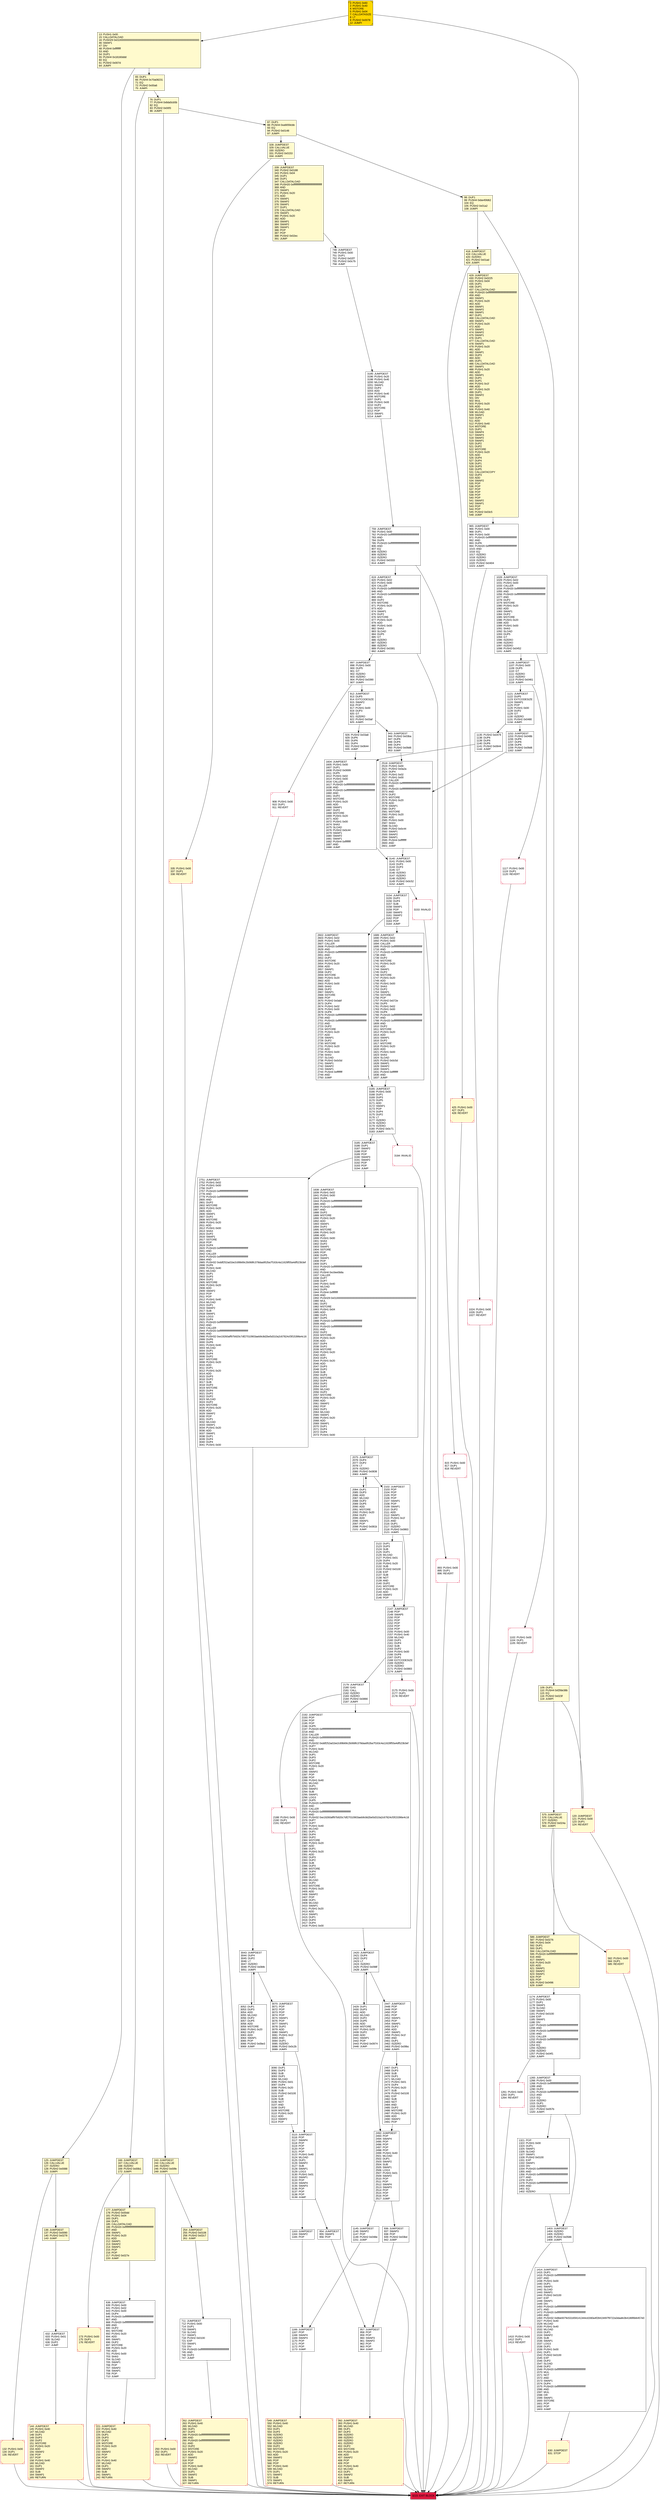 digraph G {
bgcolor=transparent rankdir=UD;
node [shape=box style=filled color=black fillcolor=white fontname=arial fontcolor=black];
957 [label="957: JUMPDEST\l958: POP\l959: POP\l960: SWAP3\l961: SWAP2\l962: POP\l963: POP\l964: JUMP\l" ];
425 [label="425: PUSH1 0x00\l427: DUP1\l428: REVERT\l" fillcolor=lemonchiffon shape=Msquare color=crimson ];
3070 [label="3070: JUMPDEST\l3071: POP\l3072: POP\l3073: POP\l3074: POP\l3075: SWAP1\l3076: POP\l3077: SWAP1\l3078: DUP2\l3079: ADD\l3080: SWAP1\l3081: PUSH1 0x1f\l3083: AND\l3084: DUP1\l3085: ISZERO\l3086: PUSH2 0x0c2b\l3089: JUMPI\l" ];
3052 [label="3052: DUP1\l3053: DUP3\l3054: ADD\l3055: MLOAD\l3056: DUP2\l3057: DUP5\l3058: ADD\l3059: MSTORE\l3060: PUSH1 0x20\l3062: DUP2\l3063: ADD\l3064: SWAP1\l3065: POP\l3066: PUSH2 0x0be3\l3069: JUMP\l" ];
173 [label="173: PUSH1 0x00\l175: DUP1\l176: REVERT\l" fillcolor=lemonchiffon shape=Msquare color=crimson ];
549 [label="549: JUMPDEST\l550: PUSH1 0x40\l552: MLOAD\l553: DUP1\l554: DUP3\l555: ISZERO\l556: ISZERO\l557: ISZERO\l558: ISZERO\l559: DUP2\l560: MSTORE\l561: PUSH1 0x20\l563: ADD\l564: SWAP2\l565: POP\l566: POP\l567: PUSH1 0x40\l569: MLOAD\l570: DUP1\l571: SWAP2\l572: SUB\l573: SWAP1\l574: RETURN\l" fillcolor=lemonchiffon shape=Msquare color=crimson ];
3090 [label="3090: DUP1\l3091: DUP3\l3092: SUB\l3093: DUP1\l3094: MLOAD\l3095: PUSH1 0x01\l3097: DUP4\l3098: PUSH1 0x20\l3100: SUB\l3101: PUSH2 0x0100\l3104: EXP\l3105: SUB\l3106: NOT\l3107: AND\l3108: DUP2\l3109: MSTORE\l3110: PUSH1 0x20\l3112: ADD\l3113: SWAP2\l3114: POP\l" ];
819 [label="819: JUMPDEST\l820: PUSH1 0x02\l822: PUSH1 0x00\l824: CALLER\l825: PUSH20 0xffffffffffffffffffffffffffffffffffffffff\l846: AND\l847: PUSH20 0xffffffffffffffffffffffffffffffffffffffff\l868: AND\l869: DUP2\l870: MSTORE\l871: PUSH1 0x20\l873: ADD\l874: SWAP1\l875: DUP2\l876: MSTORE\l877: PUSH1 0x20\l879: ADD\l880: PUSH1 0x00\l882: SHA3\l883: SLOAD\l884: DUP5\l885: GT\l886: ISZERO\l887: ISZERO\l888: ISZERO\l889: PUSH2 0x0381\l892: JUMPI\l" ];
897 [label="897: JUMPDEST\l898: PUSH1 0x00\l900: DUP5\l901: GT\l902: ISZERO\l903: ISZERO\l904: PUSH2 0x0390\l907: JUMPI\l" ];
3185 [label="3185: JUMPDEST\l3186: DUP1\l3187: SWAP2\l3188: POP\l3189: POP\l3190: SWAP3\l3191: SWAP2\l3192: POP\l3193: POP\l3194: JUMP\l" ];
2447 [label="2447: JUMPDEST\l2448: POP\l2449: POP\l2450: POP\l2451: POP\l2452: SWAP1\l2453: POP\l2454: SWAP1\l2455: DUP2\l2456: ADD\l2457: SWAP1\l2458: PUSH1 0x1f\l2460: AND\l2461: DUP1\l2462: ISZERO\l2463: PUSH2 0x09bc\l2466: JUMPI\l" ];
2602 [label="2602: JUMPDEST\l2603: PUSH1 0x02\l2605: PUSH1 0x00\l2607: CALLER\l2608: PUSH20 0xffffffffffffffffffffffffffffffffffffffff\l2629: AND\l2630: PUSH20 0xffffffffffffffffffffffffffffffffffffffff\l2651: AND\l2652: DUP2\l2653: MSTORE\l2654: PUSH1 0x20\l2656: ADD\l2657: SWAP1\l2658: DUP2\l2659: MSTORE\l2660: PUSH1 0x20\l2662: ADD\l2663: PUSH1 0x00\l2665: SHA3\l2666: DUP2\l2667: SWAP1\l2668: SSTORE\l2669: POP\l2670: PUSH2 0x0abf\l2673: DUP4\l2674: PUSH1 0x02\l2676: PUSH1 0x00\l2678: DUP8\l2679: PUSH20 0xffffffffffffffffffffffffffffffffffffffff\l2700: AND\l2701: PUSH20 0xffffffffffffffffffffffffffffffffffffffff\l2722: AND\l2723: DUP2\l2724: MSTORE\l2725: PUSH1 0x20\l2727: ADD\l2728: SWAP1\l2729: DUP2\l2730: MSTORE\l2731: PUSH1 0x20\l2733: ADD\l2734: PUSH1 0x00\l2736: SHA3\l2737: SLOAD\l2738: PUSH2 0x0c5d\l2741: SWAP1\l2742: SWAP2\l2743: SWAP1\l2744: PUSH4 0xffffffff\l2749: AND\l2750: JUMP\l" ];
144 [label="144: JUMPDEST\l145: PUSH1 0x40\l147: MLOAD\l148: DUP1\l149: DUP3\l150: DUP2\l151: MSTORE\l152: PUSH1 0x20\l154: ADD\l155: SWAP2\l156: POP\l157: POP\l158: PUSH1 0x40\l160: MLOAD\l161: DUP1\l162: SWAP2\l163: SUB\l164: SWAP1\l165: RETURN\l" fillcolor=lemonchiffon shape=Msquare color=crimson ];
1410 [label="1410: PUSH1 0x00\l1412: DUP1\l1413: REVERT\l" shape=Msquare color=crimson ];
132 [label="132: PUSH1 0x00\l134: DUP1\l135: REVERT\l" fillcolor=lemonchiffon shape=Msquare color=crimson ];
166 [label="166: JUMPDEST\l167: CALLVALUE\l168: ISZERO\l169: PUSH2 0x00b1\l172: JUMPI\l" fillcolor=lemonchiffon ];
1321 [label="1321: POP\l1322: PUSH1 0x00\l1324: DUP1\l1325: SWAP1\l1326: SLOAD\l1327: SWAP1\l1328: PUSH2 0x0100\l1331: EXP\l1332: SWAP1\l1333: DIV\l1334: PUSH20 0xffffffffffffffffffffffffffffffffffffffff\l1355: AND\l1356: PUSH20 0xffffffffffffffffffffffffffffffffffffffff\l1377: AND\l1378: DUP2\l1379: PUSH20 0xffffffffffffffffffffffffffffffffffffffff\l1400: AND\l1401: EQ\l1402: ISZERO\l" ];
908 [label="908: PUSH1 0x00\l910: DUP1\l911: REVERT\l" shape=Msquare color=crimson ];
2188 [label="2188: PUSH1 0x00\l2190: DUP1\l2191: REVERT\l" shape=Msquare color=crimson ];
632 [label="632: JUMPDEST\l633: PUSH1 0x01\l635: SLOAD\l636: DUP2\l637: JUMP\l" ];
3195 [label="3195: JUMPDEST\l3196: PUSH1 0x20\l3198: PUSH1 0x40\l3200: MLOAD\l3201: SWAP1\l3202: DUP2\l3203: ADD\l3204: PUSH1 0x40\l3206: MSTORE\l3207: DUP1\l3208: PUSH1 0x00\l3210: DUP2\l3211: MSTORE\l3212: POP\l3213: SWAP1\l3214: JUMP\l" ];
243 [label="243: JUMPDEST\l244: CALLVALUE\l245: ISZERO\l246: PUSH2 0x00fe\l249: JUMPI\l" fillcolor=lemonchiffon ];
1135 [label="1135: PUSH2 0x0479\l1138: DUP6\l1139: DUP6\l1140: DUP6\l1141: PUSH2 0x0644\l1144: JUMP\l" ];
1166 [label="1166: JUMPDEST\l1167: POP\l1168: SWAP4\l1169: SWAP3\l1170: POP\l1171: POP\l1172: POP\l1173: JUMP\l" ];
936 [label="936: JUMPDEST\l937: SWAP3\l938: POP\l939: PUSH2 0x03bd\l942: JUMP\l" ];
2122 [label="2122: DUP1\l2123: DUP3\l2124: SUB\l2125: DUP1\l2126: MLOAD\l2127: PUSH1 0x01\l2129: DUP4\l2130: PUSH1 0x20\l2132: SUB\l2133: PUSH2 0x0100\l2136: EXP\l2137: SUB\l2138: NOT\l2139: AND\l2140: DUP2\l2141: MSTORE\l2142: PUSH1 0x20\l2144: ADD\l2145: SWAP2\l2146: POP\l" ];
1174 [label="1174: JUMPDEST\l1175: PUSH1 0x00\l1177: DUP1\l1178: SWAP1\l1179: SLOAD\l1180: SWAP1\l1181: PUSH2 0x0100\l1184: EXP\l1185: SWAP1\l1186: DIV\l1187: PUSH20 0xffffffffffffffffffffffffffffffffffffffff\l1208: AND\l1209: PUSH20 0xffffffffffffffffffffffffffffffffffffffff\l1230: AND\l1231: CALLER\l1232: PUSH20 0xffffffffffffffffffffffffffffffffffffffff\l1253: AND\l1254: EQ\l1255: ISZERO\l1256: ISZERO\l1257: PUSH2 0x04f1\l1260: JUMPI\l" ];
1261 [label="1261: PUSH1 0x00\l1263: DUP1\l1264: REVERT\l" shape=Msquare color=crimson ];
418 [label="418: JUMPDEST\l419: CALLVALUE\l420: ISZERO\l421: PUSH2 0x01ad\l424: JUMPI\l" fillcolor=lemonchiffon ];
262 [label="262: JUMPDEST\l263: PUSH1 0x40\l265: MLOAD\l266: DUP1\l267: DUP3\l268: PUSH20 0xffffffffffffffffffffffffffffffffffffffff\l289: AND\l290: PUSH20 0xffffffffffffffffffffffffffffffffffffffff\l311: AND\l312: DUP2\l313: MSTORE\l314: PUSH1 0x20\l316: ADD\l317: SWAP2\l318: POP\l319: POP\l320: PUSH1 0x40\l322: MLOAD\l323: DUP1\l324: SWAP2\l325: SUB\l326: SWAP1\l327: RETURN\l" fillcolor=lemonchiffon shape=Msquare color=crimson ];
429 [label="429: JUMPDEST\l430: PUSH2 0x0225\l433: PUSH1 0x04\l435: DUP1\l436: DUP1\l437: CALLDATALOAD\l438: PUSH20 0xffffffffffffffffffffffffffffffffffffffff\l459: AND\l460: SWAP1\l461: PUSH1 0x20\l463: ADD\l464: SWAP1\l465: SWAP2\l466: SWAP1\l467: DUP1\l468: CALLDATALOAD\l469: SWAP1\l470: PUSH1 0x20\l472: ADD\l473: SWAP1\l474: SWAP2\l475: SWAP1\l476: DUP1\l477: CALLDATALOAD\l478: SWAP1\l479: PUSH1 0x20\l481: ADD\l482: SWAP1\l483: DUP3\l484: ADD\l485: DUP1\l486: CALLDATALOAD\l487: SWAP1\l488: PUSH1 0x20\l490: ADD\l491: SWAP1\l492: DUP1\l493: DUP1\l494: PUSH1 0x1f\l496: ADD\l497: PUSH1 0x20\l499: DUP1\l500: SWAP2\l501: DIV\l502: MUL\l503: PUSH1 0x20\l505: ADD\l506: PUSH1 0x40\l508: MLOAD\l509: SWAP1\l510: DUP2\l511: ADD\l512: PUSH1 0x40\l514: MSTORE\l515: DUP1\l516: SWAP4\l517: SWAP3\l518: SWAP2\l519: SWAP1\l520: DUP2\l521: DUP2\l522: MSTORE\l523: PUSH1 0x20\l525: ADD\l526: DUP4\l527: DUP4\l528: DUP1\l529: DUP3\l530: DUP5\l531: CALLDATACOPY\l532: DUP3\l533: ADD\l534: SWAP2\l535: POP\l536: POP\l537: POP\l538: POP\l539: POP\l540: POP\l541: SWAP2\l542: SWAP1\l543: POP\l544: POP\l545: PUSH2 0x03c5\l548: JUMP\l" fillcolor=lemonchiffon ];
136 [label="136: JUMPDEST\l137: PUSH2 0x0090\l140: PUSH2 0x0278\l143: JUMP\l" fillcolor=lemonchiffon ];
575 [label="575: JUMPDEST\l576: CALLVALUE\l577: ISZERO\l578: PUSH2 0x024a\l581: JUMPI\l" fillcolor=lemonchiffon ];
250 [label="250: PUSH1 0x00\l252: DUP1\l253: REVERT\l" fillcolor=lemonchiffon shape=Msquare color=crimson ];
254 [label="254: JUMPDEST\l255: PUSH2 0x0106\l258: PUSH2 0x02c7\l261: JUMP\l" fillcolor=lemonchiffon ];
926 [label="926: PUSH2 0x03a8\l929: DUP6\l930: DUP6\l931: DUP4\l932: PUSH2 0x0644\l935: JUMP\l" ];
2084 [label="2084: DUP1\l2085: DUP3\l2086: ADD\l2087: MLOAD\l2088: DUP2\l2089: DUP5\l2090: ADD\l2091: MSTORE\l2092: PUSH1 0x20\l2094: DUP2\l2095: ADD\l2096: SWAP1\l2097: POP\l2098: PUSH2 0x081b\l2101: JUMP\l" ];
748 [label="748: JUMPDEST\l749: PUSH1 0x00\l751: DUP1\l752: PUSH2 0x02f7\l755: PUSH2 0x0c7b\l758: JUMP\l" ];
2075 [label="2075: JUMPDEST\l2076: DUP4\l2077: DUP2\l2078: LT\l2079: ISZERO\l2080: PUSH2 0x0836\l2083: JUMPI\l" ];
2429 [label="2429: DUP1\l2430: DUP3\l2431: ADD\l2432: MLOAD\l2433: DUP2\l2434: DUP5\l2435: ADD\l2436: MSTORE\l2437: PUSH1 0x20\l2439: DUP2\l2440: ADD\l2441: SWAP1\l2442: POP\l2443: PUSH2 0x0974\l2446: JUMP\l" ];
3154 [label="3154: JUMPDEST\l3155: DUP2\l3156: DUP4\l3157: SUB\l3158: SWAP1\l3159: POP\l3160: SWAP3\l3161: SWAP2\l3162: POP\l3163: POP\l3164: JUMP\l" ];
2492 [label="2492: JUMPDEST\l2493: POP\l2494: SWAP4\l2495: POP\l2496: POP\l2497: POP\l2498: POP\l2499: PUSH1 0x40\l2501: MLOAD\l2502: DUP1\l2503: SWAP2\l2504: SUB\l2505: SWAP1\l2506: LOG3\l2507: PUSH1 0x01\l2509: SWAP2\l2510: POP\l2511: POP\l2512: SWAP4\l2513: SWAP3\l2514: POP\l2515: POP\l2516: POP\l2517: JUMP\l" ];
87 [label="87: DUP1\l88: PUSH4 0xa9059cbb\l93: EQ\l94: PUSH2 0x0148\l97: JUMPI\l" fillcolor=lemonchiffon ];
221 [label="221: JUMPDEST\l222: PUSH1 0x40\l224: MLOAD\l225: DUP1\l226: DUP3\l227: DUP2\l228: MSTORE\l229: PUSH1 0x20\l231: ADD\l232: SWAP2\l233: POP\l234: POP\l235: PUSH1 0x40\l237: MLOAD\l238: DUP1\l239: SWAP2\l240: SUB\l241: SWAP1\l242: RETURN\l" fillcolor=lemonchiffon shape=Msquare color=crimson ];
759 [label="759: JUMPDEST\l760: PUSH1 0x00\l762: PUSH20 0xffffffffffffffffffffffffffffffffffffffff\l783: AND\l784: DUP6\l785: PUSH20 0xffffffffffffffffffffffffffffffffffffffff\l806: AND\l807: EQ\l808: ISZERO\l809: ISZERO\l810: ISZERO\l811: PUSH2 0x0333\l814: JUMPI\l" ];
328 [label="328: JUMPDEST\l329: CALLVALUE\l330: ISZERO\l331: PUSH2 0x0153\l334: JUMPI\l" fillcolor=lemonchiffon ];
109 [label="109: DUP1\l110: PUSH4 0xf2fde38b\l115: EQ\l116: PUSH2 0x023f\l119: JUMPI\l" fillcolor=lemonchiffon ];
1163 [label="1163: JUMPDEST\l1164: SWAP2\l1165: POP\l" ];
13 [label="13: PUSH1 0x00\l15: CALLDATALOAD\l16: PUSH29 0x0100000000000000000000000000000000000000000000000000000000\l46: SWAP1\l47: DIV\l48: PUSH4 0xffffffff\l53: AND\l54: DUP1\l55: PUSH4 0x18160ddd\l60: EQ\l61: PUSH2 0x007d\l64: JUMPI\l" fillcolor=lemonchiffon ];
120 [label="120: JUMPDEST\l121: PUSH1 0x00\l123: DUP1\l124: REVERT\l" fillcolor=lemonchiffon shape=Msquare color=crimson ];
2192 [label="2192: JUMPDEST\l2193: POP\l2194: POP\l2195: POP\l2196: DUP5\l2197: PUSH20 0xffffffffffffffffffffffffffffffffffffffff\l2218: AND\l2219: CALLER\l2220: PUSH20 0xffffffffffffffffffffffffffffffffffffffff\l2241: AND\l2242: PUSH32 0xddf252ad1be2c89b69c2b068fc378daa952ba7f163c4a11628f55a4df523b3ef\l2275: DUP7\l2276: PUSH1 0x40\l2278: MLOAD\l2279: DUP1\l2280: DUP3\l2281: DUP2\l2282: MSTORE\l2283: PUSH1 0x20\l2285: ADD\l2286: SWAP2\l2287: POP\l2288: POP\l2289: PUSH1 0x40\l2291: MLOAD\l2292: DUP1\l2293: SWAP2\l2294: SUB\l2295: SWAP1\l2296: LOG3\l2297: DUP5\l2298: PUSH20 0xffffffffffffffffffffffffffffffffffffffff\l2319: AND\l2320: CALLER\l2321: PUSH20 0xffffffffffffffffffffffffffffffffffffffff\l2342: AND\l2343: PUSH32 0xe19260aff97b920c7df27010903aeb9c8d2be5d310a2c67824cf3f15396e4c16\l2376: DUP7\l2377: DUP7\l2378: PUSH1 0x40\l2380: MLOAD\l2381: DUP1\l2382: DUP4\l2383: DUP2\l2384: MSTORE\l2385: PUSH1 0x20\l2387: ADD\l2388: DUP1\l2389: PUSH1 0x20\l2391: ADD\l2392: DUP3\l2393: DUP2\l2394: SUB\l2395: DUP3\l2396: MSTORE\l2397: DUP4\l2398: DUP2\l2399: DUP2\l2400: MLOAD\l2401: DUP2\l2402: MSTORE\l2403: PUSH1 0x20\l2405: ADD\l2406: SWAP2\l2407: POP\l2408: DUP1\l2409: MLOAD\l2410: SWAP1\l2411: PUSH1 0x20\l2413: ADD\l2414: SWAP1\l2415: DUP1\l2416: DUP4\l2417: DUP4\l2418: PUSH1 0x00\l" ];
1152 [label="1152: JUMPDEST\l1153: PUSH2 0x048b\l1156: DUP6\l1157: DUP6\l1158: DUP6\l1159: PUSH2 0x09d6\l1162: JUMP\l" ];
638 [label="638: JUMPDEST\l639: PUSH1 0x00\l641: PUSH1 0x02\l643: PUSH1 0x00\l645: DUP4\l646: PUSH20 0xffffffffffffffffffffffffffffffffffffffff\l667: AND\l668: PUSH20 0xffffffffffffffffffffffffffffffffffffffff\l689: AND\l690: DUP2\l691: MSTORE\l692: PUSH1 0x20\l694: ADD\l695: SWAP1\l696: DUP2\l697: MSTORE\l698: PUSH1 0x20\l700: ADD\l701: PUSH1 0x00\l703: SHA3\l704: SLOAD\l705: SWAP1\l706: POP\l707: SWAP2\l708: SWAP1\l709: POP\l710: JUMP\l" ];
954 [label="954: JUMPDEST\l955: SWAP3\l956: POP\l" ];
965 [label="965: JUMPDEST\l966: PUSH1 0x00\l968: DUP1\l969: PUSH1 0x00\l971: PUSH20 0xffffffffffffffffffffffffffffffffffffffff\l992: AND\l993: DUP6\l994: PUSH20 0xffffffffffffffffffffffffffffffffffffffff\l1015: AND\l1016: EQ\l1017: ISZERO\l1018: ISZERO\l1019: ISZERO\l1020: PUSH2 0x0404\l1023: JUMPI\l" ];
815 [label="815: PUSH1 0x00\l817: DUP1\l818: REVERT\l" shape=Msquare color=crimson ];
2147 [label="2147: JUMPDEST\l2148: POP\l2149: SWAP5\l2150: POP\l2151: POP\l2152: POP\l2153: POP\l2154: POP\l2155: PUSH1 0x00\l2157: PUSH1 0x40\l2159: MLOAD\l2160: DUP1\l2161: DUP4\l2162: SUB\l2163: DUP2\l2164: PUSH1 0x00\l2166: DUP8\l2167: DUP1\l2168: EXTCODESIZE\l2169: ISZERO\l2170: ISZERO\l2171: PUSH2 0x0883\l2174: JUMPI\l" ];
125 [label="125: JUMPDEST\l126: CALLVALUE\l127: ISZERO\l128: PUSH2 0x0088\l131: JUMPI\l" fillcolor=lemonchiffon ];
3215 [label="3215: EXIT BLOCK\l" fillcolor=crimson ];
1145 [label="1145: JUMPDEST\l1146: SWAP2\l1147: POP\l1148: PUSH2 0x048e\l1151: JUMP\l" ];
2751 [label="2751: JUMPDEST\l2752: PUSH1 0x02\l2754: PUSH1 0x00\l2756: DUP7\l2757: PUSH20 0xffffffffffffffffffffffffffffffffffffffff\l2778: AND\l2779: PUSH20 0xffffffffffffffffffffffffffffffffffffffff\l2800: AND\l2801: DUP2\l2802: MSTORE\l2803: PUSH1 0x20\l2805: ADD\l2806: SWAP1\l2807: DUP2\l2808: MSTORE\l2809: PUSH1 0x20\l2811: ADD\l2812: PUSH1 0x00\l2814: SHA3\l2815: DUP2\l2816: SWAP1\l2817: SSTORE\l2818: POP\l2819: DUP4\l2820: PUSH20 0xffffffffffffffffffffffffffffffffffffffff\l2841: AND\l2842: CALLER\l2843: PUSH20 0xffffffffffffffffffffffffffffffffffffffff\l2864: AND\l2865: PUSH32 0xddf252ad1be2c89b69c2b068fc378daa952ba7f163c4a11628f55a4df523b3ef\l2898: DUP6\l2899: PUSH1 0x40\l2901: MLOAD\l2902: DUP1\l2903: DUP3\l2904: DUP2\l2905: MSTORE\l2906: PUSH1 0x20\l2908: ADD\l2909: SWAP2\l2910: POP\l2911: POP\l2912: PUSH1 0x40\l2914: MLOAD\l2915: DUP1\l2916: SWAP2\l2917: SUB\l2918: SWAP1\l2919: LOG3\l2920: DUP4\l2921: PUSH20 0xffffffffffffffffffffffffffffffffffffffff\l2942: AND\l2943: CALLER\l2944: PUSH20 0xffffffffffffffffffffffffffffffffffffffff\l2965: AND\l2966: PUSH32 0xe19260aff97b920c7df27010903aeb9c8d2be5d310a2c67824cf3f15396e4c16\l2999: DUP6\l3000: DUP6\l3001: PUSH1 0x40\l3003: MLOAD\l3004: DUP1\l3005: DUP4\l3006: DUP2\l3007: MSTORE\l3008: PUSH1 0x20\l3010: ADD\l3011: DUP1\l3012: PUSH1 0x20\l3014: ADD\l3015: DUP3\l3016: DUP2\l3017: SUB\l3018: DUP3\l3019: MSTORE\l3020: DUP4\l3021: DUP2\l3022: DUP2\l3023: MLOAD\l3024: DUP2\l3025: MSTORE\l3026: PUSH1 0x20\l3028: ADD\l3029: SWAP2\l3030: POP\l3031: DUP1\l3032: MLOAD\l3033: SWAP1\l3034: PUSH1 0x20\l3036: ADD\l3037: SWAP1\l3038: DUP1\l3039: DUP4\l3040: DUP4\l3041: PUSH1 0x00\l" ];
1265 [label="1265: JUMPDEST\l1266: PUSH1 0x00\l1268: PUSH20 0xffffffffffffffffffffffffffffffffffffffff\l1289: AND\l1290: DUP2\l1291: PUSH20 0xffffffffffffffffffffffffffffffffffffffff\l1312: AND\l1313: EQ\l1314: ISZERO\l1315: DUP1\l1316: ISZERO\l1317: PUSH2 0x057b\l1320: JUMPI\l" ];
1024 [label="1024: PUSH1 0x00\l1026: DUP1\l1027: REVERT\l" shape=Msquare color=crimson ];
586 [label="586: JUMPDEST\l587: PUSH2 0x0276\l590: PUSH1 0x04\l592: DUP1\l593: DUP1\l594: CALLDATALOAD\l595: PUSH20 0xffffffffffffffffffffffffffffffffffffffff\l616: AND\l617: SWAP1\l618: PUSH1 0x20\l620: ADD\l621: SWAP1\l622: SWAP2\l623: SWAP1\l624: POP\l625: POP\l626: PUSH2 0x0496\l629: JUMP\l" fillcolor=lemonchiffon ];
65 [label="65: DUP1\l66: PUSH4 0x70a08231\l71: EQ\l72: PUSH2 0x00a6\l75: JUMPI\l" fillcolor=lemonchiffon ];
2467 [label="2467: DUP1\l2468: DUP3\l2469: SUB\l2470: DUP1\l2471: MLOAD\l2472: PUSH1 0x01\l2474: DUP4\l2475: PUSH1 0x20\l2477: SUB\l2478: PUSH2 0x0100\l2481: EXP\l2482: SUB\l2483: NOT\l2484: AND\l2485: DUP2\l2486: MSTORE\l2487: PUSH1 0x20\l2489: ADD\l2490: SWAP2\l2491: POP\l" ];
3043 [label="3043: JUMPDEST\l3044: DUP4\l3045: DUP2\l3046: LT\l3047: ISZERO\l3048: PUSH2 0x0bfe\l3051: JUMPI\l" ];
2179 [label="2179: JUMPDEST\l2180: GAS\l2181: CALL\l2182: ISZERO\l2183: ISZERO\l2184: PUSH2 0x0890\l2187: JUMPI\l" ];
392 [label="392: JUMPDEST\l393: PUSH1 0x40\l395: MLOAD\l396: DUP1\l397: DUP3\l398: ISZERO\l399: ISZERO\l400: ISZERO\l401: ISZERO\l402: DUP2\l403: MSTORE\l404: PUSH1 0x20\l406: ADD\l407: SWAP2\l408: POP\l409: POP\l410: PUSH1 0x40\l412: MLOAD\l413: DUP1\l414: SWAP2\l415: SUB\l416: SWAP1\l417: RETURN\l" fillcolor=lemonchiffon shape=Msquare color=crimson ];
1838 [label="1838: JUMPDEST\l1839: PUSH1 0x02\l1841: PUSH1 0x00\l1843: DUP8\l1844: PUSH20 0xffffffffffffffffffffffffffffffffffffffff\l1865: AND\l1866: PUSH20 0xffffffffffffffffffffffffffffffffffffffff\l1887: AND\l1888: DUP2\l1889: MSTORE\l1890: PUSH1 0x20\l1892: ADD\l1893: SWAP1\l1894: DUP2\l1895: MSTORE\l1896: PUSH1 0x20\l1898: ADD\l1899: PUSH1 0x00\l1901: SHA3\l1902: DUP2\l1903: SWAP1\l1904: SSTORE\l1905: POP\l1906: DUP5\l1907: SWAP1\l1908: POP\l1909: DUP1\l1910: PUSH20 0xffffffffffffffffffffffffffffffffffffffff\l1931: AND\l1932: PUSH4 0xc0ee0b8a\l1937: CALLER\l1938: DUP7\l1939: DUP7\l1940: PUSH1 0x40\l1942: MLOAD\l1943: DUP5\l1944: PUSH4 0xffffffff\l1949: AND\l1950: PUSH29 0x0100000000000000000000000000000000000000000000000000000000\l1980: MUL\l1981: DUP2\l1982: MSTORE\l1983: PUSH1 0x04\l1985: ADD\l1986: DUP1\l1987: DUP5\l1988: PUSH20 0xffffffffffffffffffffffffffffffffffffffff\l2009: AND\l2010: PUSH20 0xffffffffffffffffffffffffffffffffffffffff\l2031: AND\l2032: DUP2\l2033: MSTORE\l2034: PUSH1 0x20\l2036: ADD\l2037: DUP4\l2038: DUP2\l2039: MSTORE\l2040: PUSH1 0x20\l2042: ADD\l2043: DUP1\l2044: PUSH1 0x20\l2046: ADD\l2047: DUP3\l2048: DUP2\l2049: SUB\l2050: DUP3\l2051: MSTORE\l2052: DUP4\l2053: DUP2\l2054: DUP2\l2055: MLOAD\l2056: DUP2\l2057: MSTORE\l2058: PUSH1 0x20\l2060: ADD\l2061: SWAP2\l2062: POP\l2063: DUP1\l2064: MLOAD\l2065: SWAP1\l2066: PUSH1 0x20\l2068: ADD\l2069: SWAP1\l2070: DUP1\l2071: DUP4\l2072: DUP4\l2073: PUSH1 0x00\l" ];
3115 [label="3115: JUMPDEST\l3116: POP\l3117: SWAP4\l3118: POP\l3119: POP\l3120: POP\l3121: POP\l3122: PUSH1 0x40\l3124: MLOAD\l3125: DUP1\l3126: SWAP2\l3127: SUB\l3128: SWAP1\l3129: LOG3\l3130: PUSH1 0x01\l3132: SWAP1\l3133: POP\l3134: SWAP4\l3135: SWAP3\l3136: POP\l3137: POP\l3138: POP\l3139: JUMP\l" ];
177 [label="177: JUMPDEST\l178: PUSH2 0x00dd\l181: PUSH1 0x04\l183: DUP1\l184: DUP1\l185: CALLDATALOAD\l186: PUSH20 0xffffffffffffffffffffffffffffffffffffffff\l207: AND\l208: SWAP1\l209: PUSH1 0x20\l211: ADD\l212: SWAP1\l213: SWAP2\l214: SWAP1\l215: POP\l216: POP\l217: PUSH2 0x027e\l220: JUMP\l" fillcolor=lemonchiffon ];
1121 [label="1121: JUMPDEST\l1122: DUP5\l1123: EXTCODESIZE\l1124: SWAP1\l1125: POP\l1126: PUSH1 0x00\l1128: DUP2\l1129: GT\l1130: ISZERO\l1131: PUSH2 0x0480\l1134: JUMPI\l" ];
76 [label="76: DUP1\l77: PUSH4 0x8da5cb5b\l82: EQ\l83: PUSH2 0x00f3\l86: JUMPI\l" fillcolor=lemonchiffon ];
3140 [label="3140: JUMPDEST\l3141: PUSH1 0x00\l3143: DUP3\l3144: DUP3\l3145: GT\l3146: ISZERO\l3147: ISZERO\l3148: ISZERO\l3149: PUSH2 0x0c52\l3152: JUMPI\l" ];
2102 [label="2102: JUMPDEST\l2103: POP\l2104: POP\l2105: POP\l2106: POP\l2107: SWAP1\l2108: POP\l2109: SWAP1\l2110: DUP2\l2111: ADD\l2112: SWAP1\l2113: PUSH1 0x1f\l2115: AND\l2116: DUP1\l2117: ISZERO\l2118: PUSH2 0x0863\l2121: JUMPI\l" ];
3165 [label="3165: JUMPDEST\l3166: PUSH1 0x00\l3168: DUP1\l3169: DUP3\l3170: DUP5\l3171: ADD\l3172: SWAP1\l3173: POP\l3174: DUP4\l3175: DUP2\l3176: LT\l3177: ISZERO\l3178: ISZERO\l3179: ISZERO\l3180: PUSH2 0x0c71\l3183: JUMPI\l" ];
3184 [label="3184: INVALID\l" shape=Msquare color=crimson ];
1689 [label="1689: JUMPDEST\l1690: PUSH1 0x02\l1692: PUSH1 0x00\l1694: CALLER\l1695: PUSH20 0xffffffffffffffffffffffffffffffffffffffff\l1716: AND\l1717: PUSH20 0xffffffffffffffffffffffffffffffffffffffff\l1738: AND\l1739: DUP2\l1740: MSTORE\l1741: PUSH1 0x20\l1743: ADD\l1744: SWAP1\l1745: DUP2\l1746: MSTORE\l1747: PUSH1 0x20\l1749: ADD\l1750: PUSH1 0x00\l1752: SHA3\l1753: DUP2\l1754: SWAP1\l1755: SSTORE\l1756: POP\l1757: PUSH2 0x072e\l1760: DUP5\l1761: PUSH1 0x02\l1763: PUSH1 0x00\l1765: DUP9\l1766: PUSH20 0xffffffffffffffffffffffffffffffffffffffff\l1787: AND\l1788: PUSH20 0xffffffffffffffffffffffffffffffffffffffff\l1809: AND\l1810: DUP2\l1811: MSTORE\l1812: PUSH1 0x20\l1814: ADD\l1815: SWAP1\l1816: DUP2\l1817: MSTORE\l1818: PUSH1 0x20\l1820: ADD\l1821: PUSH1 0x00\l1823: SHA3\l1824: SLOAD\l1825: PUSH2 0x0c5d\l1828: SWAP1\l1829: SWAP2\l1830: SWAP1\l1831: PUSH4 0xffffffff\l1836: AND\l1837: JUMP\l" ];
1604 [label="1604: JUMPDEST\l1605: PUSH1 0x00\l1607: DUP1\l1608: PUSH2 0x0699\l1611: DUP5\l1612: PUSH1 0x02\l1614: PUSH1 0x00\l1616: CALLER\l1617: PUSH20 0xffffffffffffffffffffffffffffffffffffffff\l1638: AND\l1639: PUSH20 0xffffffffffffffffffffffffffffffffffffffff\l1660: AND\l1661: DUP2\l1662: MSTORE\l1663: PUSH1 0x20\l1665: ADD\l1666: SWAP1\l1667: DUP2\l1668: MSTORE\l1669: PUSH1 0x20\l1671: ADD\l1672: PUSH1 0x00\l1674: SHA3\l1675: SLOAD\l1676: PUSH2 0x0c44\l1679: SWAP1\l1680: SWAP2\l1681: SWAP1\l1682: PUSH4 0xffffffff\l1687: AND\l1688: JUMP\l" ];
943 [label="943: JUMPDEST\l944: PUSH2 0x03ba\l947: DUP6\l948: DUP6\l949: DUP4\l950: PUSH2 0x09d6\l953: JUMP\l" ];
893 [label="893: PUSH1 0x00\l895: DUP1\l896: REVERT\l" shape=Msquare color=crimson ];
1106 [label="1106: JUMPDEST\l1107: PUSH1 0x00\l1109: DUP5\l1110: GT\l1111: ISZERO\l1112: ISZERO\l1113: PUSH2 0x0461\l1116: JUMPI\l" ];
2175 [label="2175: PUSH1 0x00\l2177: DUP1\l2178: REVERT\l" shape=Msquare color=crimson ];
630 [label="630: JUMPDEST\l631: STOP\l" fillcolor=lemonchiffon shape=Msquare color=crimson ];
582 [label="582: PUSH1 0x00\l584: DUP1\l585: REVERT\l" fillcolor=lemonchiffon shape=Msquare color=crimson ];
2420 [label="2420: JUMPDEST\l2421: DUP4\l2422: DUP2\l2423: LT\l2424: ISZERO\l2425: PUSH2 0x098f\l2428: JUMPI\l" ];
98 [label="98: DUP1\l99: PUSH4 0xbe45fd62\l104: EQ\l105: PUSH2 0x01a2\l108: JUMPI\l" fillcolor=lemonchiffon ];
1403 [label="1403: JUMPDEST\l1404: ISZERO\l1405: ISZERO\l1406: PUSH2 0x0586\l1409: JUMPI\l" ];
335 [label="335: PUSH1 0x00\l337: DUP1\l338: REVERT\l" fillcolor=lemonchiffon shape=Msquare color=crimson ];
3153 [label="3153: INVALID\l" shape=Msquare color=crimson ];
1102 [label="1102: PUSH1 0x00\l1104: DUP1\l1105: REVERT\l" shape=Msquare color=crimson ];
0 [label="0: PUSH1 0x60\l2: PUSH1 0x40\l4: MSTORE\l5: PUSH1 0x04\l7: CALLDATASIZE\l8: LT\l9: PUSH2 0x0078\l12: JUMPI\l" fillcolor=lemonchiffon shape=Msquare fillcolor=gold ];
2518 [label="2518: JUMPDEST\l2519: PUSH1 0x00\l2521: PUSH2 0x0a2a\l2524: DUP4\l2525: PUSH1 0x02\l2527: PUSH1 0x00\l2529: CALLER\l2530: PUSH20 0xffffffffffffffffffffffffffffffffffffffff\l2551: AND\l2552: PUSH20 0xffffffffffffffffffffffffffffffffffffffff\l2573: AND\l2574: DUP2\l2575: MSTORE\l2576: PUSH1 0x20\l2578: ADD\l2579: SWAP1\l2580: DUP2\l2581: MSTORE\l2582: PUSH1 0x20\l2584: ADD\l2585: PUSH1 0x00\l2587: SHA3\l2588: SLOAD\l2589: PUSH2 0x0c44\l2592: SWAP1\l2593: SWAP2\l2594: SWAP1\l2595: PUSH4 0xffffffff\l2600: AND\l2601: JUMP\l" ];
711 [label="711: JUMPDEST\l712: PUSH1 0x00\l714: DUP1\l715: SWAP1\l716: SLOAD\l717: SWAP1\l718: PUSH2 0x0100\l721: EXP\l722: SWAP1\l723: DIV\l724: PUSH20 0xffffffffffffffffffffffffffffffffffffffff\l745: AND\l746: DUP2\l747: JUMP\l" ];
1414 [label="1414: JUMPDEST\l1415: DUP1\l1416: PUSH20 0xffffffffffffffffffffffffffffffffffffffff\l1437: AND\l1438: PUSH1 0x00\l1440: DUP1\l1441: SWAP1\l1442: SLOAD\l1443: SWAP1\l1444: PUSH2 0x0100\l1447: EXP\l1448: SWAP1\l1449: DIV\l1450: PUSH20 0xffffffffffffffffffffffffffffffffffffffff\l1471: AND\l1472: PUSH20 0xffffffffffffffffffffffffffffffffffffffff\l1493: AND\l1494: PUSH32 0x8be0079c531659141344cd1fd0a4f28419497f9722a3daafe3b4186f6b6457e0\l1527: PUSH1 0x40\l1529: MLOAD\l1530: PUSH1 0x40\l1532: MLOAD\l1533: DUP1\l1534: SWAP2\l1535: SUB\l1536: SWAP1\l1537: LOG3\l1538: DUP1\l1539: PUSH1 0x00\l1541: DUP1\l1542: PUSH2 0x0100\l1545: EXP\l1546: DUP2\l1547: SLOAD\l1548: DUP2\l1549: PUSH20 0xffffffffffffffffffffffffffffffffffffffff\l1570: MUL\l1571: NOT\l1572: AND\l1573: SWAP1\l1574: DUP4\l1575: PUSH20 0xffffffffffffffffffffffffffffffffffffffff\l1596: AND\l1597: MUL\l1598: OR\l1599: SWAP1\l1600: SSTORE\l1601: POP\l1602: POP\l1603: JUMP\l" ];
339 [label="339: JUMPDEST\l340: PUSH2 0x0188\l343: PUSH1 0x04\l345: DUP1\l346: DUP1\l347: CALLDATALOAD\l348: PUSH20 0xffffffffffffffffffffffffffffffffffffffff\l369: AND\l370: SWAP1\l371: PUSH1 0x20\l373: ADD\l374: SWAP1\l375: SWAP2\l376: SWAP1\l377: DUP1\l378: CALLDATALOAD\l379: SWAP1\l380: PUSH1 0x20\l382: ADD\l383: SWAP1\l384: SWAP2\l385: SWAP1\l386: POP\l387: POP\l388: PUSH2 0x02ec\l391: JUMP\l" fillcolor=lemonchiffon ];
1028 [label="1028: JUMPDEST\l1029: PUSH1 0x02\l1031: PUSH1 0x00\l1033: CALLER\l1034: PUSH20 0xffffffffffffffffffffffffffffffffffffffff\l1055: AND\l1056: PUSH20 0xffffffffffffffffffffffffffffffffffffffff\l1077: AND\l1078: DUP2\l1079: MSTORE\l1080: PUSH1 0x20\l1082: ADD\l1083: SWAP1\l1084: DUP2\l1085: MSTORE\l1086: PUSH1 0x20\l1088: ADD\l1089: PUSH1 0x00\l1091: SHA3\l1092: SLOAD\l1093: DUP5\l1094: GT\l1095: ISZERO\l1096: ISZERO\l1097: ISZERO\l1098: PUSH2 0x0452\l1101: JUMPI\l" ];
912 [label="912: JUMPDEST\l913: DUP5\l914: EXTCODESIZE\l915: SWAP2\l916: POP\l917: PUSH1 0x00\l919: DUP3\l920: GT\l921: ISZERO\l922: PUSH2 0x03af\l925: JUMPI\l" ];
1117 [label="1117: PUSH1 0x00\l1119: DUP1\l1120: REVERT\l" shape=Msquare color=crimson ];
3165 -> 3184;
87 -> 328;
815 -> 3215;
819 -> 897;
109 -> 120;
632 -> 144;
1174 -> 1261;
1604 -> 3140;
3070 -> 3090;
1028 -> 1102;
1414 -> 630;
65 -> 76;
418 -> 429;
1689 -> 3165;
1403 -> 1414;
1166 -> 549;
1106 -> 1117;
166 -> 173;
912 -> 943;
1028 -> 1106;
2147 -> 2179;
3140 -> 3153;
109 -> 575;
943 -> 2518;
965 -> 1024;
2492 -> 936;
1024 -> 3215;
2751 -> 3043;
897 -> 908;
2518 -> 3140;
392 -> 3215;
1121 -> 1152;
2075 -> 2084;
2084 -> 2075;
177 -> 638;
3115 -> 954;
3184 -> 3215;
3195 -> 759;
1163 -> 1166;
2102 -> 2147;
418 -> 425;
936 -> 957;
3154 -> 2602;
748 -> 3195;
2147 -> 2175;
2175 -> 3215;
893 -> 3215;
1102 -> 3215;
335 -> 3215;
3153 -> 3215;
1106 -> 1121;
582 -> 3215;
630 -> 3215;
243 -> 254;
1265 -> 1403;
2447 -> 2492;
1117 -> 3215;
243 -> 250;
759 -> 819;
1152 -> 2518;
965 -> 1028;
136 -> 632;
65 -> 166;
328 -> 335;
1121 -> 1135;
173 -> 3215;
87 -> 98;
2179 -> 2188;
3185 -> 2751;
425 -> 3215;
926 -> 1604;
2102 -> 2122;
0 -> 13;
0 -> 120;
954 -> 957;
2420 -> 2429;
2429 -> 2420;
76 -> 243;
328 -> 339;
549 -> 3215;
2192 -> 2420;
339 -> 748;
98 -> 109;
166 -> 177;
908 -> 3215;
2188 -> 3215;
3043 -> 3070;
3140 -> 3154;
912 -> 926;
3043 -> 3052;
3052 -> 3043;
711 -> 262;
98 -> 418;
2075 -> 2102;
3185 -> 1838;
125 -> 132;
132 -> 3215;
144 -> 3215;
1145 -> 1166;
1410 -> 3215;
3090 -> 3115;
254 -> 711;
1265 -> 1321;
957 -> 392;
2447 -> 2467;
3154 -> 1689;
3070 -> 3115;
575 -> 582;
1321 -> 1403;
1261 -> 3215;
2467 -> 2492;
819 -> 893;
1403 -> 1410;
2122 -> 2147;
3115 -> 1163;
76 -> 87;
3165 -> 3185;
250 -> 3215;
13 -> 65;
2179 -> 2192;
1838 -> 2075;
125 -> 136;
1174 -> 1265;
262 -> 3215;
429 -> 965;
759 -> 815;
897 -> 912;
221 -> 3215;
1135 -> 1604;
586 -> 1174;
638 -> 221;
2602 -> 3165;
13 -> 125;
120 -> 3215;
2420 -> 2447;
2492 -> 1145;
575 -> 586;
}